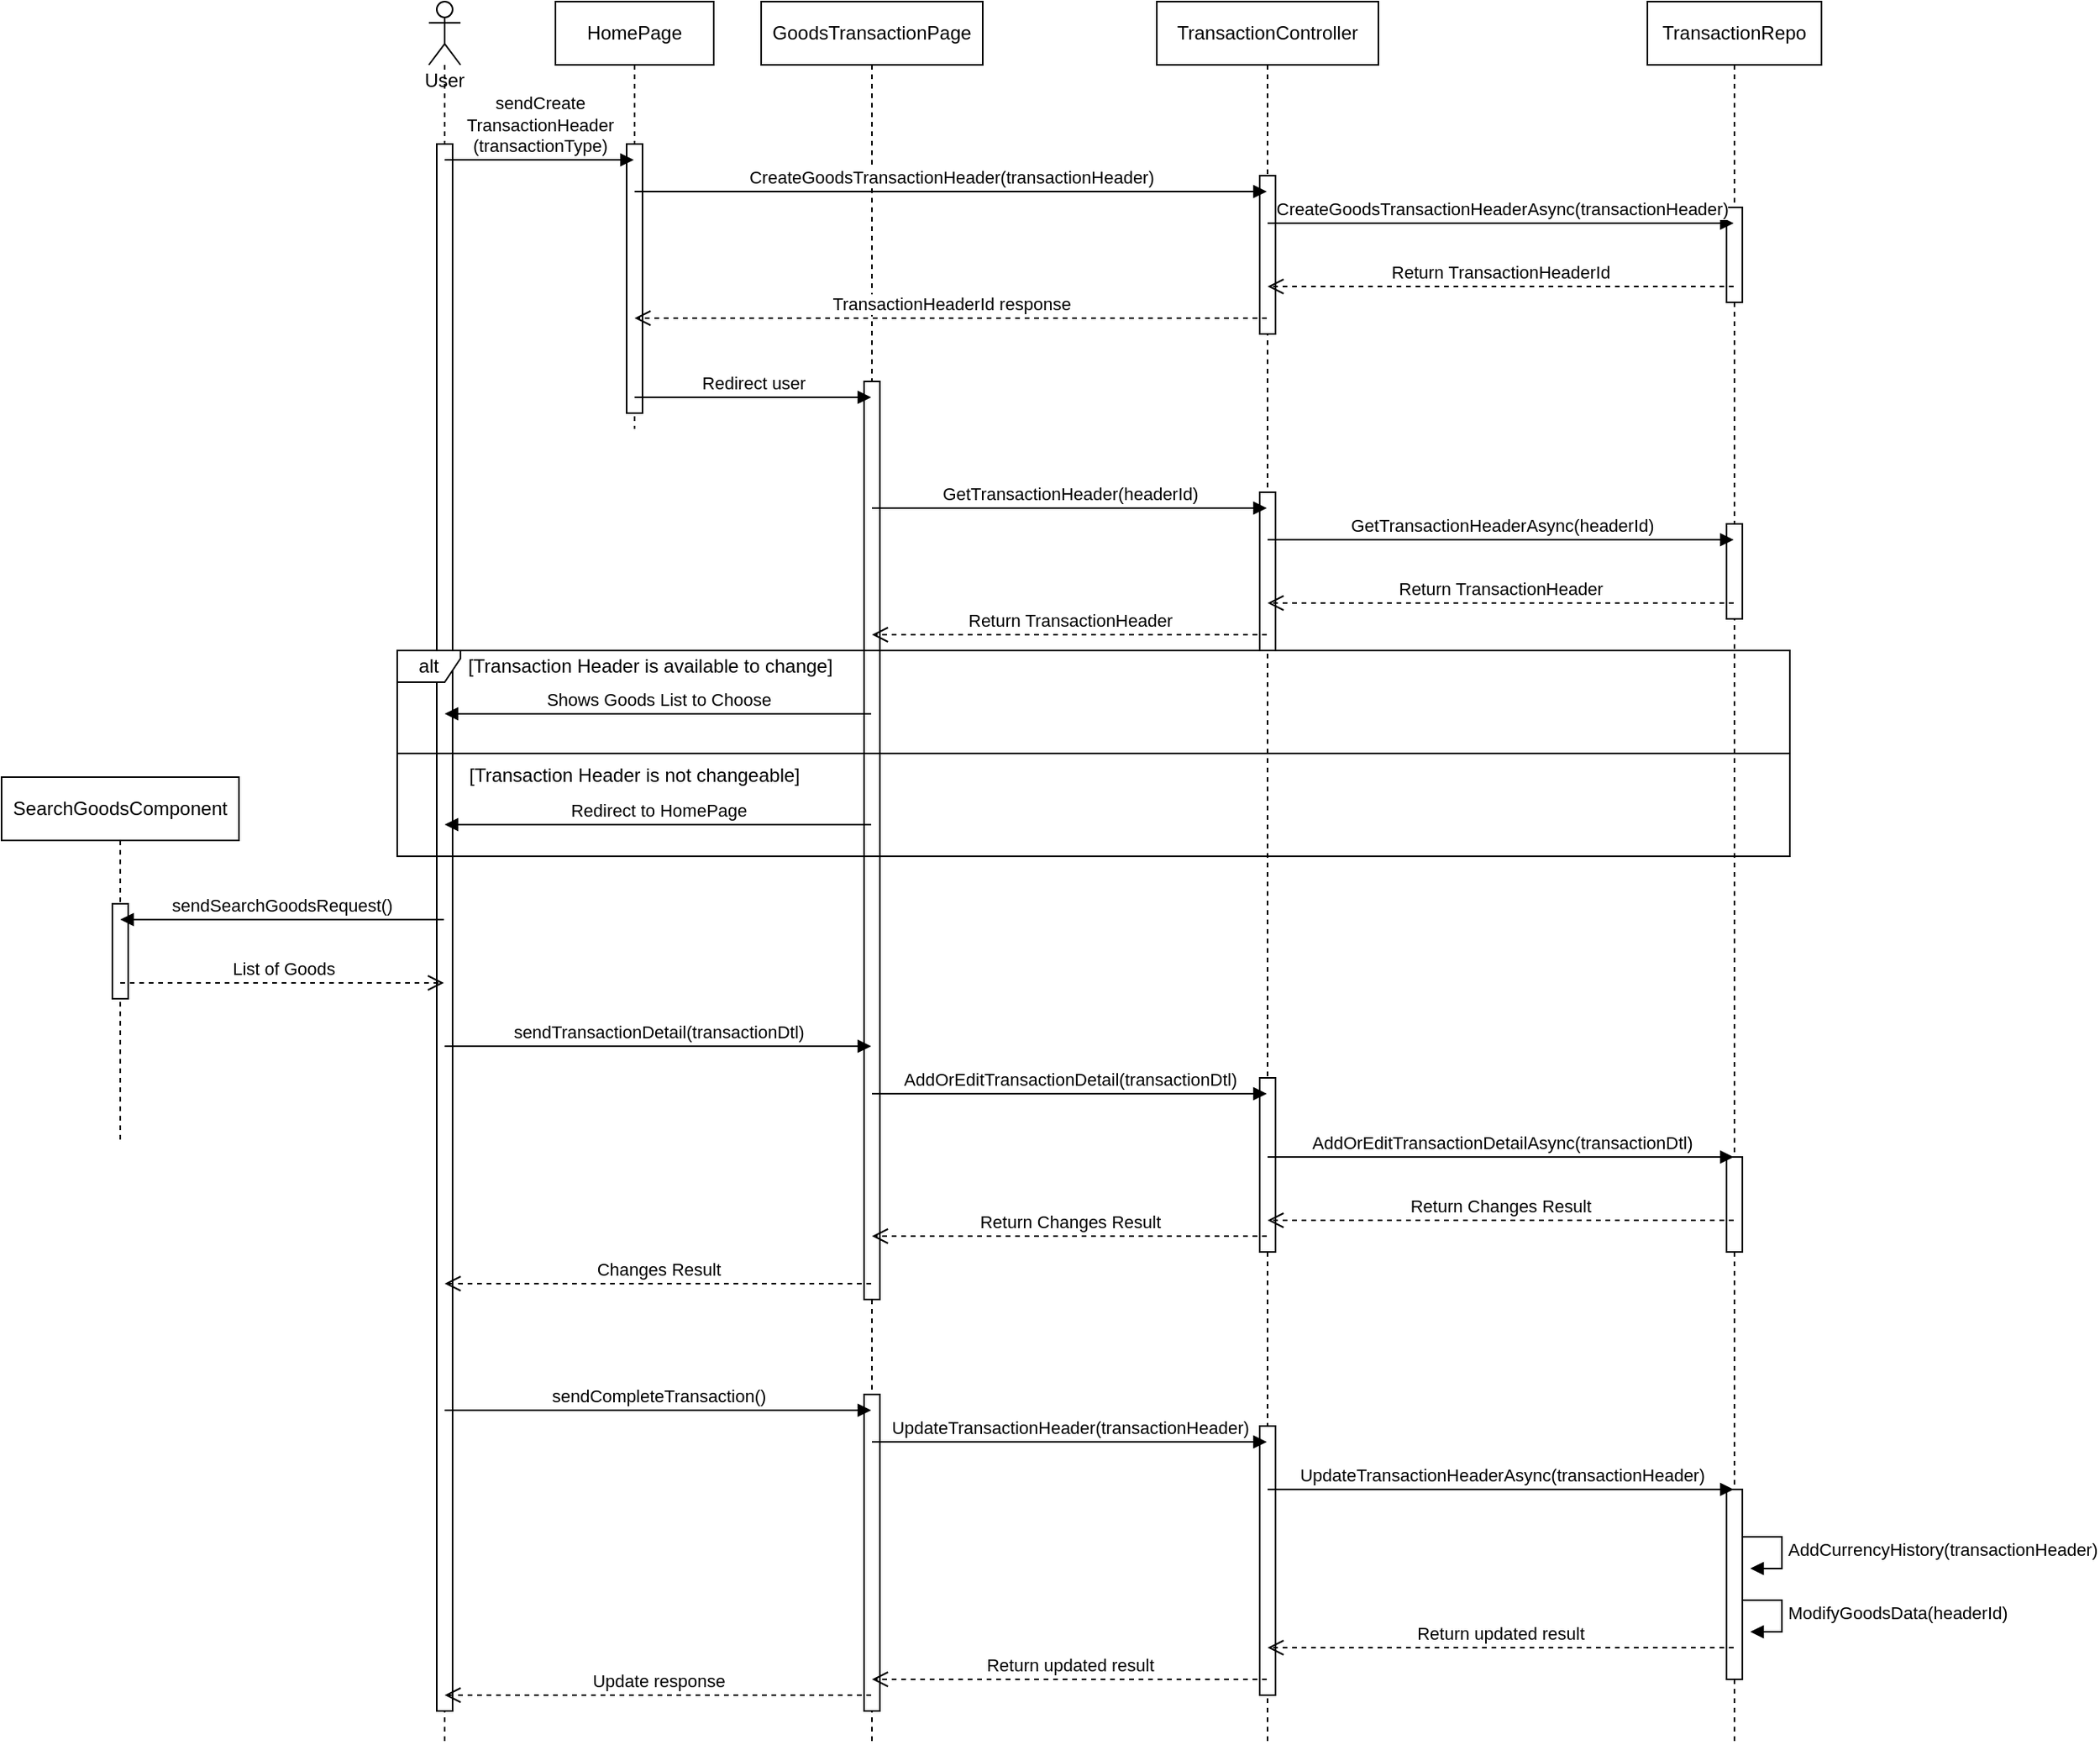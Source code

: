 <mxfile version="13.9.5" type="device"><diagram id="MD76iGduVkegH-28Z4TW" name="Page-1"><mxGraphModel dx="2052" dy="1732" grid="1" gridSize="10" guides="1" tooltips="1" connect="1" arrows="1" fold="1" page="1" pageScale="1" pageWidth="850" pageHeight="1100" math="0" shadow="0"><root><mxCell id="0"/><mxCell id="1" parent="0"/><mxCell id="9ac-IthmuvZPXtDzXdDn-1" value="User" style="shape=umlLifeline;participant=umlActor;perimeter=lifelinePerimeter;whiteSpace=wrap;html=1;container=1;collapsible=0;recursiveResize=0;verticalAlign=top;spacingTop=36;outlineConnect=0;" parent="1" vertex="1"><mxGeometry x="30" y="-200" width="20" height="1100" as="geometry"/></mxCell><mxCell id="S5n9yUvDcDEgFYM_cMSH-1" value="" style="html=1;points=[];perimeter=orthogonalPerimeter;" parent="9ac-IthmuvZPXtDzXdDn-1" vertex="1"><mxGeometry x="5" y="90" width="10" height="990" as="geometry"/></mxCell><mxCell id="9ac-IthmuvZPXtDzXdDn-2" value="GoodsTransactionPage" style="shape=umlLifeline;perimeter=lifelinePerimeter;whiteSpace=wrap;html=1;container=1;collapsible=0;recursiveResize=0;outlineConnect=0;" parent="1" vertex="1"><mxGeometry x="240" y="-200" width="140" height="1100" as="geometry"/></mxCell><mxCell id="S5n9yUvDcDEgFYM_cMSH-5" value="" style="html=1;points=[];perimeter=orthogonalPerimeter;" parent="9ac-IthmuvZPXtDzXdDn-2" vertex="1"><mxGeometry x="65" y="240" width="10" height="580" as="geometry"/></mxCell><mxCell id="jReWHVRskFHDdM4BIsUo-11" value="" style="html=1;points=[];perimeter=orthogonalPerimeter;" parent="9ac-IthmuvZPXtDzXdDn-2" vertex="1"><mxGeometry x="65" y="880" width="10" height="200" as="geometry"/></mxCell><mxCell id="9ac-IthmuvZPXtDzXdDn-6" value="TransactionController" style="shape=umlLifeline;perimeter=lifelinePerimeter;whiteSpace=wrap;html=1;container=1;collapsible=0;recursiveResize=0;outlineConnect=0;" parent="1" vertex="1"><mxGeometry x="490" y="-200" width="140" height="1100" as="geometry"/></mxCell><mxCell id="S5n9yUvDcDEgFYM_cMSH-7" value="" style="html=1;points=[];perimeter=orthogonalPerimeter;" parent="9ac-IthmuvZPXtDzXdDn-6" vertex="1"><mxGeometry x="65" y="680" width="10" height="110" as="geometry"/></mxCell><mxCell id="jReWHVRskFHDdM4BIsUo-12" value="" style="html=1;points=[];perimeter=orthogonalPerimeter;" parent="9ac-IthmuvZPXtDzXdDn-6" vertex="1"><mxGeometry x="65" y="900" width="10" height="170" as="geometry"/></mxCell><mxCell id="Q4enKZD7n80bcibiTNQd-21" value="" style="html=1;points=[];perimeter=orthogonalPerimeter;" vertex="1" parent="9ac-IthmuvZPXtDzXdDn-6"><mxGeometry x="65" y="110" width="10" height="100" as="geometry"/></mxCell><mxCell id="Q4enKZD7n80bcibiTNQd-24" value="" style="html=1;points=[];perimeter=orthogonalPerimeter;" vertex="1" parent="9ac-IthmuvZPXtDzXdDn-6"><mxGeometry x="65" y="310" width="10" height="100" as="geometry"/></mxCell><mxCell id="9ac-IthmuvZPXtDzXdDn-7" value="TransactionRepo" style="shape=umlLifeline;perimeter=lifelinePerimeter;whiteSpace=wrap;html=1;container=1;collapsible=0;recursiveResize=0;outlineConnect=0;" parent="1" vertex="1"><mxGeometry x="800" y="-200" width="110" height="1100" as="geometry"/></mxCell><mxCell id="S5n9yUvDcDEgFYM_cMSH-9" value="" style="html=1;points=[];perimeter=orthogonalPerimeter;" parent="9ac-IthmuvZPXtDzXdDn-7" vertex="1"><mxGeometry x="50" y="730" width="10" height="60" as="geometry"/></mxCell><mxCell id="jReWHVRskFHDdM4BIsUo-5" value="ModifyGoodsData(headerId)" style="edgeStyle=orthogonalEdgeStyle;html=1;align=left;spacingLeft=2;endArrow=block;rounded=0;entryX=1;entryY=0;" parent="9ac-IthmuvZPXtDzXdDn-7" edge="1"><mxGeometry relative="1" as="geometry"><mxPoint x="60" y="1010" as="sourcePoint"/><Array as="points"><mxPoint x="85" y="1010"/></Array><mxPoint x="65" y="1030" as="targetPoint"/></mxGeometry></mxCell><mxCell id="jReWHVRskFHDdM4BIsUo-7" value="AddCurrencyHistory(transactionHeader)" style="edgeStyle=orthogonalEdgeStyle;html=1;align=left;spacingLeft=2;endArrow=block;rounded=0;entryX=1;entryY=0;" parent="9ac-IthmuvZPXtDzXdDn-7" edge="1"><mxGeometry relative="1" as="geometry"><mxPoint x="60" y="970" as="sourcePoint"/><Array as="points"><mxPoint x="85" y="970"/></Array><mxPoint x="65" y="990" as="targetPoint"/></mxGeometry></mxCell><mxCell id="jReWHVRskFHDdM4BIsUo-13" value="" style="html=1;points=[];perimeter=orthogonalPerimeter;" parent="9ac-IthmuvZPXtDzXdDn-7" vertex="1"><mxGeometry x="50" y="940" width="10" height="120" as="geometry"/></mxCell><mxCell id="Q4enKZD7n80bcibiTNQd-22" value="" style="html=1;points=[];perimeter=orthogonalPerimeter;" vertex="1" parent="9ac-IthmuvZPXtDzXdDn-7"><mxGeometry x="50" y="130" width="10" height="60" as="geometry"/></mxCell><mxCell id="Q4enKZD7n80bcibiTNQd-25" value="" style="html=1;points=[];perimeter=orthogonalPerimeter;" vertex="1" parent="9ac-IthmuvZPXtDzXdDn-7"><mxGeometry x="50" y="330" width="10" height="60" as="geometry"/></mxCell><mxCell id="9ac-IthmuvZPXtDzXdDn-13" value="sendTransactionDetail(transactionDtl)" style="html=1;verticalAlign=bottom;endArrow=block;" parent="1" source="9ac-IthmuvZPXtDzXdDn-1" target="9ac-IthmuvZPXtDzXdDn-2" edge="1"><mxGeometry width="80" relative="1" as="geometry"><mxPoint x="390" y="180" as="sourcePoint"/><mxPoint x="470" y="180" as="targetPoint"/><Array as="points"><mxPoint x="160" y="460"/></Array></mxGeometry></mxCell><mxCell id="9ac-IthmuvZPXtDzXdDn-14" value="AddOrEditTransactionDetail(transactionDtl)" style="html=1;verticalAlign=bottom;endArrow=block;" parent="1" source="9ac-IthmuvZPXtDzXdDn-2" target="9ac-IthmuvZPXtDzXdDn-6" edge="1"><mxGeometry width="80" relative="1" as="geometry"><mxPoint x="319.667" y="140" as="sourcePoint"/><mxPoint x="569.5" y="140" as="targetPoint"/><Array as="points"><mxPoint x="450" y="490"/></Array></mxGeometry></mxCell><mxCell id="9ac-IthmuvZPXtDzXdDn-15" value="AddOrEditTransactionDetailAsync(transactionDtl)" style="html=1;verticalAlign=bottom;endArrow=block;" parent="1" source="9ac-IthmuvZPXtDzXdDn-6" target="9ac-IthmuvZPXtDzXdDn-7" edge="1"><mxGeometry width="80" relative="1" as="geometry"><mxPoint x="319.667" y="330" as="sourcePoint"/><mxPoint x="569.5" y="330" as="targetPoint"/><Array as="points"><mxPoint x="700" y="530"/></Array></mxGeometry></mxCell><mxCell id="9ac-IthmuvZPXtDzXdDn-16" value="Return Changes Result" style="html=1;verticalAlign=bottom;endArrow=open;dashed=1;endSize=8;" parent="1" source="9ac-IthmuvZPXtDzXdDn-7" target="9ac-IthmuvZPXtDzXdDn-6" edge="1"><mxGeometry relative="1" as="geometry"><mxPoint x="540" y="190" as="sourcePoint"/><mxPoint x="460" y="190" as="targetPoint"/><Array as="points"><mxPoint x="690" y="570"/></Array></mxGeometry></mxCell><mxCell id="9ac-IthmuvZPXtDzXdDn-19" value="SearchGoodsComponent" style="shape=umlLifeline;perimeter=lifelinePerimeter;whiteSpace=wrap;html=1;container=1;collapsible=0;recursiveResize=0;outlineConnect=0;" parent="1" vertex="1"><mxGeometry x="-240" y="290" width="150" height="230" as="geometry"/></mxCell><mxCell id="S5n9yUvDcDEgFYM_cMSH-2" value="" style="html=1;points=[];perimeter=orthogonalPerimeter;" parent="9ac-IthmuvZPXtDzXdDn-19" vertex="1"><mxGeometry x="70" y="80" width="10" height="60" as="geometry"/></mxCell><mxCell id="9ac-IthmuvZPXtDzXdDn-20" value="sendSearchGoodsRequest()" style="html=1;verticalAlign=bottom;endArrow=block;" parent="1" source="9ac-IthmuvZPXtDzXdDn-1" target="9ac-IthmuvZPXtDzXdDn-19" edge="1"><mxGeometry width="80" relative="1" as="geometry"><mxPoint x="230" y="300" as="sourcePoint"/><mxPoint x="310" y="300" as="targetPoint"/><Array as="points"><mxPoint x="-60" y="380"/></Array></mxGeometry></mxCell><mxCell id="9ac-IthmuvZPXtDzXdDn-21" value="List of Goods" style="html=1;verticalAlign=bottom;endArrow=open;dashed=1;endSize=8;" parent="1" source="9ac-IthmuvZPXtDzXdDn-19" target="9ac-IthmuvZPXtDzXdDn-1" edge="1"><mxGeometry relative="1" as="geometry"><mxPoint x="190" y="300" as="sourcePoint"/><mxPoint x="110" y="300" as="targetPoint"/><Array as="points"><mxPoint x="-50" y="420"/></Array></mxGeometry></mxCell><mxCell id="9ac-IthmuvZPXtDzXdDn-23" value="Return Changes Result" style="html=1;verticalAlign=bottom;endArrow=open;dashed=1;endSize=8;" parent="1" source="9ac-IthmuvZPXtDzXdDn-6" target="9ac-IthmuvZPXtDzXdDn-2" edge="1"><mxGeometry relative="1" as="geometry"><mxPoint x="824.5" y="580" as="sourcePoint"/><mxPoint x="569.324" y="580" as="targetPoint"/><Array as="points"><mxPoint x="420" y="580"/></Array></mxGeometry></mxCell><mxCell id="9ac-IthmuvZPXtDzXdDn-24" value="Changes Result" style="html=1;verticalAlign=bottom;endArrow=open;dashed=1;endSize=8;" parent="1" source="9ac-IthmuvZPXtDzXdDn-2" target="9ac-IthmuvZPXtDzXdDn-1" edge="1"><mxGeometry relative="1" as="geometry"><mxPoint x="310" y="420" as="sourcePoint"/><mxPoint x="230" y="420" as="targetPoint"/><Array as="points"><mxPoint x="180" y="610"/></Array></mxGeometry></mxCell><mxCell id="jReWHVRskFHDdM4BIsUo-1" value="sendCompleteTransaction()" style="html=1;verticalAlign=bottom;endArrow=block;" parent="1" source="9ac-IthmuvZPXtDzXdDn-1" target="9ac-IthmuvZPXtDzXdDn-2" edge="1"><mxGeometry width="80" relative="1" as="geometry"><mxPoint x="340" y="750" as="sourcePoint"/><mxPoint x="420" y="750" as="targetPoint"/><Array as="points"><mxPoint x="200" y="690"/></Array></mxGeometry></mxCell><mxCell id="jReWHVRskFHDdM4BIsUo-2" value="UpdateTransactionHeader(transactionHeader)" style="html=1;verticalAlign=bottom;endArrow=block;" parent="1" source="9ac-IthmuvZPXtDzXdDn-2" target="9ac-IthmuvZPXtDzXdDn-6" edge="1"><mxGeometry width="80" relative="1" as="geometry"><mxPoint x="340" y="650" as="sourcePoint"/><mxPoint x="420" y="650" as="targetPoint"/><Array as="points"><mxPoint x="450" y="710"/></Array></mxGeometry></mxCell><mxCell id="jReWHVRskFHDdM4BIsUo-3" value="UpdateTransactionHeaderAsync(transactionHeader)" style="html=1;verticalAlign=bottom;endArrow=block;" parent="1" source="9ac-IthmuvZPXtDzXdDn-6" target="9ac-IthmuvZPXtDzXdDn-7" edge="1"><mxGeometry width="80" relative="1" as="geometry"><mxPoint x="340" y="650" as="sourcePoint"/><mxPoint x="420" y="650" as="targetPoint"/><Array as="points"><mxPoint x="700" y="740"/></Array></mxGeometry></mxCell><mxCell id="jReWHVRskFHDdM4BIsUo-8" value="Return updated result" style="html=1;verticalAlign=bottom;endArrow=open;dashed=1;endSize=8;" parent="1" source="9ac-IthmuvZPXtDzXdDn-7" target="9ac-IthmuvZPXtDzXdDn-6" edge="1"><mxGeometry relative="1" as="geometry"><mxPoint x="620" y="750" as="sourcePoint"/><mxPoint x="560" y="760" as="targetPoint"/><Array as="points"><mxPoint x="730" y="840"/></Array></mxGeometry></mxCell><mxCell id="jReWHVRskFHDdM4BIsUo-9" value="Return updated result" style="html=1;verticalAlign=bottom;endArrow=open;dashed=1;endSize=8;" parent="1" source="9ac-IthmuvZPXtDzXdDn-6" target="9ac-IthmuvZPXtDzXdDn-2" edge="1"><mxGeometry relative="1" as="geometry"><mxPoint x="854.5" y="850" as="sourcePoint"/><mxPoint x="569.5" y="850" as="targetPoint"/><Array as="points"><mxPoint x="450" y="860"/></Array></mxGeometry></mxCell><mxCell id="jReWHVRskFHDdM4BIsUo-10" value="Update response" style="html=1;verticalAlign=bottom;endArrow=open;dashed=1;endSize=8;" parent="1" source="9ac-IthmuvZPXtDzXdDn-2" target="9ac-IthmuvZPXtDzXdDn-1" edge="1"><mxGeometry relative="1" as="geometry"><mxPoint x="569.5" y="870" as="sourcePoint"/><mxPoint x="319.5" y="870" as="targetPoint"/><Array as="points"><mxPoint x="160" y="870"/></Array></mxGeometry></mxCell><mxCell id="Q4enKZD7n80bcibiTNQd-1" value="GetTransactionHeader(headerId)" style="html=1;verticalAlign=bottom;endArrow=block;" edge="1" parent="1" source="9ac-IthmuvZPXtDzXdDn-2" target="9ac-IthmuvZPXtDzXdDn-6"><mxGeometry width="80" relative="1" as="geometry"><mxPoint x="320" y="270" as="sourcePoint"/><mxPoint x="400" y="270" as="targetPoint"/><Array as="points"><mxPoint x="500" y="120"/></Array></mxGeometry></mxCell><mxCell id="Q4enKZD7n80bcibiTNQd-2" value="GetTransactionHeaderAsync(headerId)" style="html=1;verticalAlign=bottom;endArrow=block;" edge="1" parent="1" source="9ac-IthmuvZPXtDzXdDn-6" target="9ac-IthmuvZPXtDzXdDn-7"><mxGeometry width="80" relative="1" as="geometry"><mxPoint x="420" y="270" as="sourcePoint"/><mxPoint x="500" y="270" as="targetPoint"/><Array as="points"><mxPoint x="730" y="140"/></Array></mxGeometry></mxCell><mxCell id="Q4enKZD7n80bcibiTNQd-3" value="Return TransactionHeader" style="html=1;verticalAlign=bottom;endArrow=open;dashed=1;endSize=8;" edge="1" parent="1" source="9ac-IthmuvZPXtDzXdDn-7" target="9ac-IthmuvZPXtDzXdDn-6"><mxGeometry relative="1" as="geometry"><mxPoint x="500" y="270" as="sourcePoint"/><mxPoint x="420" y="270" as="targetPoint"/><Array as="points"><mxPoint x="760" y="180"/></Array></mxGeometry></mxCell><mxCell id="Q4enKZD7n80bcibiTNQd-4" value="Return TransactionHeader" style="html=1;verticalAlign=bottom;endArrow=open;dashed=1;endSize=8;" edge="1" parent="1" source="9ac-IthmuvZPXtDzXdDn-6" target="9ac-IthmuvZPXtDzXdDn-2"><mxGeometry relative="1" as="geometry"><mxPoint x="500" y="270" as="sourcePoint"/><mxPoint x="420" y="270" as="targetPoint"/><Array as="points"><mxPoint x="500" y="200"/></Array></mxGeometry></mxCell><mxCell id="Q4enKZD7n80bcibiTNQd-8" value="Shows Goods List to Choose" style="html=1;verticalAlign=bottom;endArrow=block;" edge="1" parent="1" source="9ac-IthmuvZPXtDzXdDn-2" target="9ac-IthmuvZPXtDzXdDn-1"><mxGeometry width="80" relative="1" as="geometry"><mxPoint x="410" y="-70" as="sourcePoint"/><mxPoint x="490" y="-70" as="targetPoint"/><Array as="points"><mxPoint x="200" y="250"/></Array></mxGeometry></mxCell><mxCell id="Q4enKZD7n80bcibiTNQd-10" value="Redirect to HomePage" style="html=1;verticalAlign=bottom;endArrow=block;" edge="1" parent="1" source="9ac-IthmuvZPXtDzXdDn-2" target="9ac-IthmuvZPXtDzXdDn-1"><mxGeometry width="80" relative="1" as="geometry"><mxPoint x="410" y="130" as="sourcePoint"/><mxPoint x="490" y="130" as="targetPoint"/><Array as="points"><mxPoint x="210" y="320"/></Array></mxGeometry></mxCell><mxCell id="Q4enKZD7n80bcibiTNQd-13" value="HomePage" style="shape=umlLifeline;perimeter=lifelinePerimeter;whiteSpace=wrap;html=1;container=1;collapsible=0;recursiveResize=0;outlineConnect=0;" vertex="1" parent="1"><mxGeometry x="110" y="-200" width="100" height="270" as="geometry"/></mxCell><mxCell id="Q4enKZD7n80bcibiTNQd-20" value="" style="html=1;points=[];perimeter=orthogonalPerimeter;" vertex="1" parent="Q4enKZD7n80bcibiTNQd-13"><mxGeometry x="45" y="90" width="10" height="170" as="geometry"/></mxCell><mxCell id="Q4enKZD7n80bcibiTNQd-14" value="sendCreate&lt;br&gt;TransactionHeader&lt;br&gt;(transactionType)" style="html=1;verticalAlign=bottom;endArrow=block;" edge="1" parent="1" source="9ac-IthmuvZPXtDzXdDn-1" target="Q4enKZD7n80bcibiTNQd-13"><mxGeometry width="80" relative="1" as="geometry"><mxPoint x="220" y="-50" as="sourcePoint"/><mxPoint x="300" y="-50" as="targetPoint"/><Array as="points"><mxPoint x="100" y="-100"/></Array></mxGeometry></mxCell><mxCell id="Q4enKZD7n80bcibiTNQd-15" value="CreateGoodsTransactionHeader(transactionHeader)" style="html=1;verticalAlign=bottom;endArrow=block;" edge="1" parent="1" source="Q4enKZD7n80bcibiTNQd-13" target="9ac-IthmuvZPXtDzXdDn-6"><mxGeometry width="80" relative="1" as="geometry"><mxPoint x="300" y="-70" as="sourcePoint"/><mxPoint x="380" y="-70" as="targetPoint"/><Array as="points"><mxPoint x="360" y="-80"/></Array></mxGeometry></mxCell><mxCell id="Q4enKZD7n80bcibiTNQd-16" value="CreateGoodsTransactionHeaderAsync(transactionHeader)" style="html=1;verticalAlign=bottom;endArrow=block;" edge="1" parent="1" source="9ac-IthmuvZPXtDzXdDn-6" target="9ac-IthmuvZPXtDzXdDn-7"><mxGeometry width="80" relative="1" as="geometry"><mxPoint x="380" y="-70" as="sourcePoint"/><mxPoint x="460" y="-70" as="targetPoint"/><Array as="points"><mxPoint x="700" y="-60"/></Array></mxGeometry></mxCell><mxCell id="Q4enKZD7n80bcibiTNQd-17" value="Return TransactionHeaderId" style="html=1;verticalAlign=bottom;endArrow=open;dashed=1;endSize=8;" edge="1" parent="1" source="9ac-IthmuvZPXtDzXdDn-7" target="9ac-IthmuvZPXtDzXdDn-6"><mxGeometry relative="1" as="geometry"><mxPoint x="550" y="-50" as="sourcePoint"/><mxPoint x="470" y="-50" as="targetPoint"/><Array as="points"><mxPoint x="690" y="-20"/></Array></mxGeometry></mxCell><mxCell id="Q4enKZD7n80bcibiTNQd-18" value="TransactionHeaderId response" style="html=1;verticalAlign=bottom;endArrow=open;dashed=1;endSize=8;" edge="1" parent="1" source="9ac-IthmuvZPXtDzXdDn-6" target="Q4enKZD7n80bcibiTNQd-13"><mxGeometry relative="1" as="geometry"><mxPoint x="460" y="-130" as="sourcePoint"/><mxPoint x="380" y="-130" as="targetPoint"/><Array as="points"><mxPoint x="350"/></Array></mxGeometry></mxCell><mxCell id="Q4enKZD7n80bcibiTNQd-19" value="Redirect user" style="html=1;verticalAlign=bottom;endArrow=block;" edge="1" parent="1" source="Q4enKZD7n80bcibiTNQd-13" target="9ac-IthmuvZPXtDzXdDn-2"><mxGeometry width="80" relative="1" as="geometry"><mxPoint x="300" y="30" as="sourcePoint"/><mxPoint x="380" y="30" as="targetPoint"/><Array as="points"><mxPoint x="240" y="50"/></Array></mxGeometry></mxCell><mxCell id="Q4enKZD7n80bcibiTNQd-26" value="alt" style="shape=umlFrame;whiteSpace=wrap;html=1;width=40;height=20;" vertex="1" parent="1"><mxGeometry x="10" y="210" width="880" height="130" as="geometry"/></mxCell><mxCell id="Q4enKZD7n80bcibiTNQd-27" value="" style="line;strokeWidth=1;fillColor=none;align=left;verticalAlign=middle;spacingTop=-1;spacingLeft=3;spacingRight=3;rotatable=0;labelPosition=right;points=[];portConstraint=eastwest;" vertex="1" parent="1"><mxGeometry x="10" y="271" width="880" height="8" as="geometry"/></mxCell><mxCell id="Q4enKZD7n80bcibiTNQd-28" value="[Transaction Header is available to change]" style="text;html=1;strokeColor=none;fillColor=none;align=center;verticalAlign=middle;whiteSpace=wrap;rounded=0;" vertex="1" parent="1"><mxGeometry x="50" y="210" width="240" height="20" as="geometry"/></mxCell><mxCell id="Q4enKZD7n80bcibiTNQd-29" value="[Transaction Header is not changeable]" style="text;html=1;strokeColor=none;fillColor=none;align=center;verticalAlign=middle;whiteSpace=wrap;rounded=0;" vertex="1" parent="1"><mxGeometry x="50" y="279" width="220" height="20" as="geometry"/></mxCell></root></mxGraphModel></diagram></mxfile>
